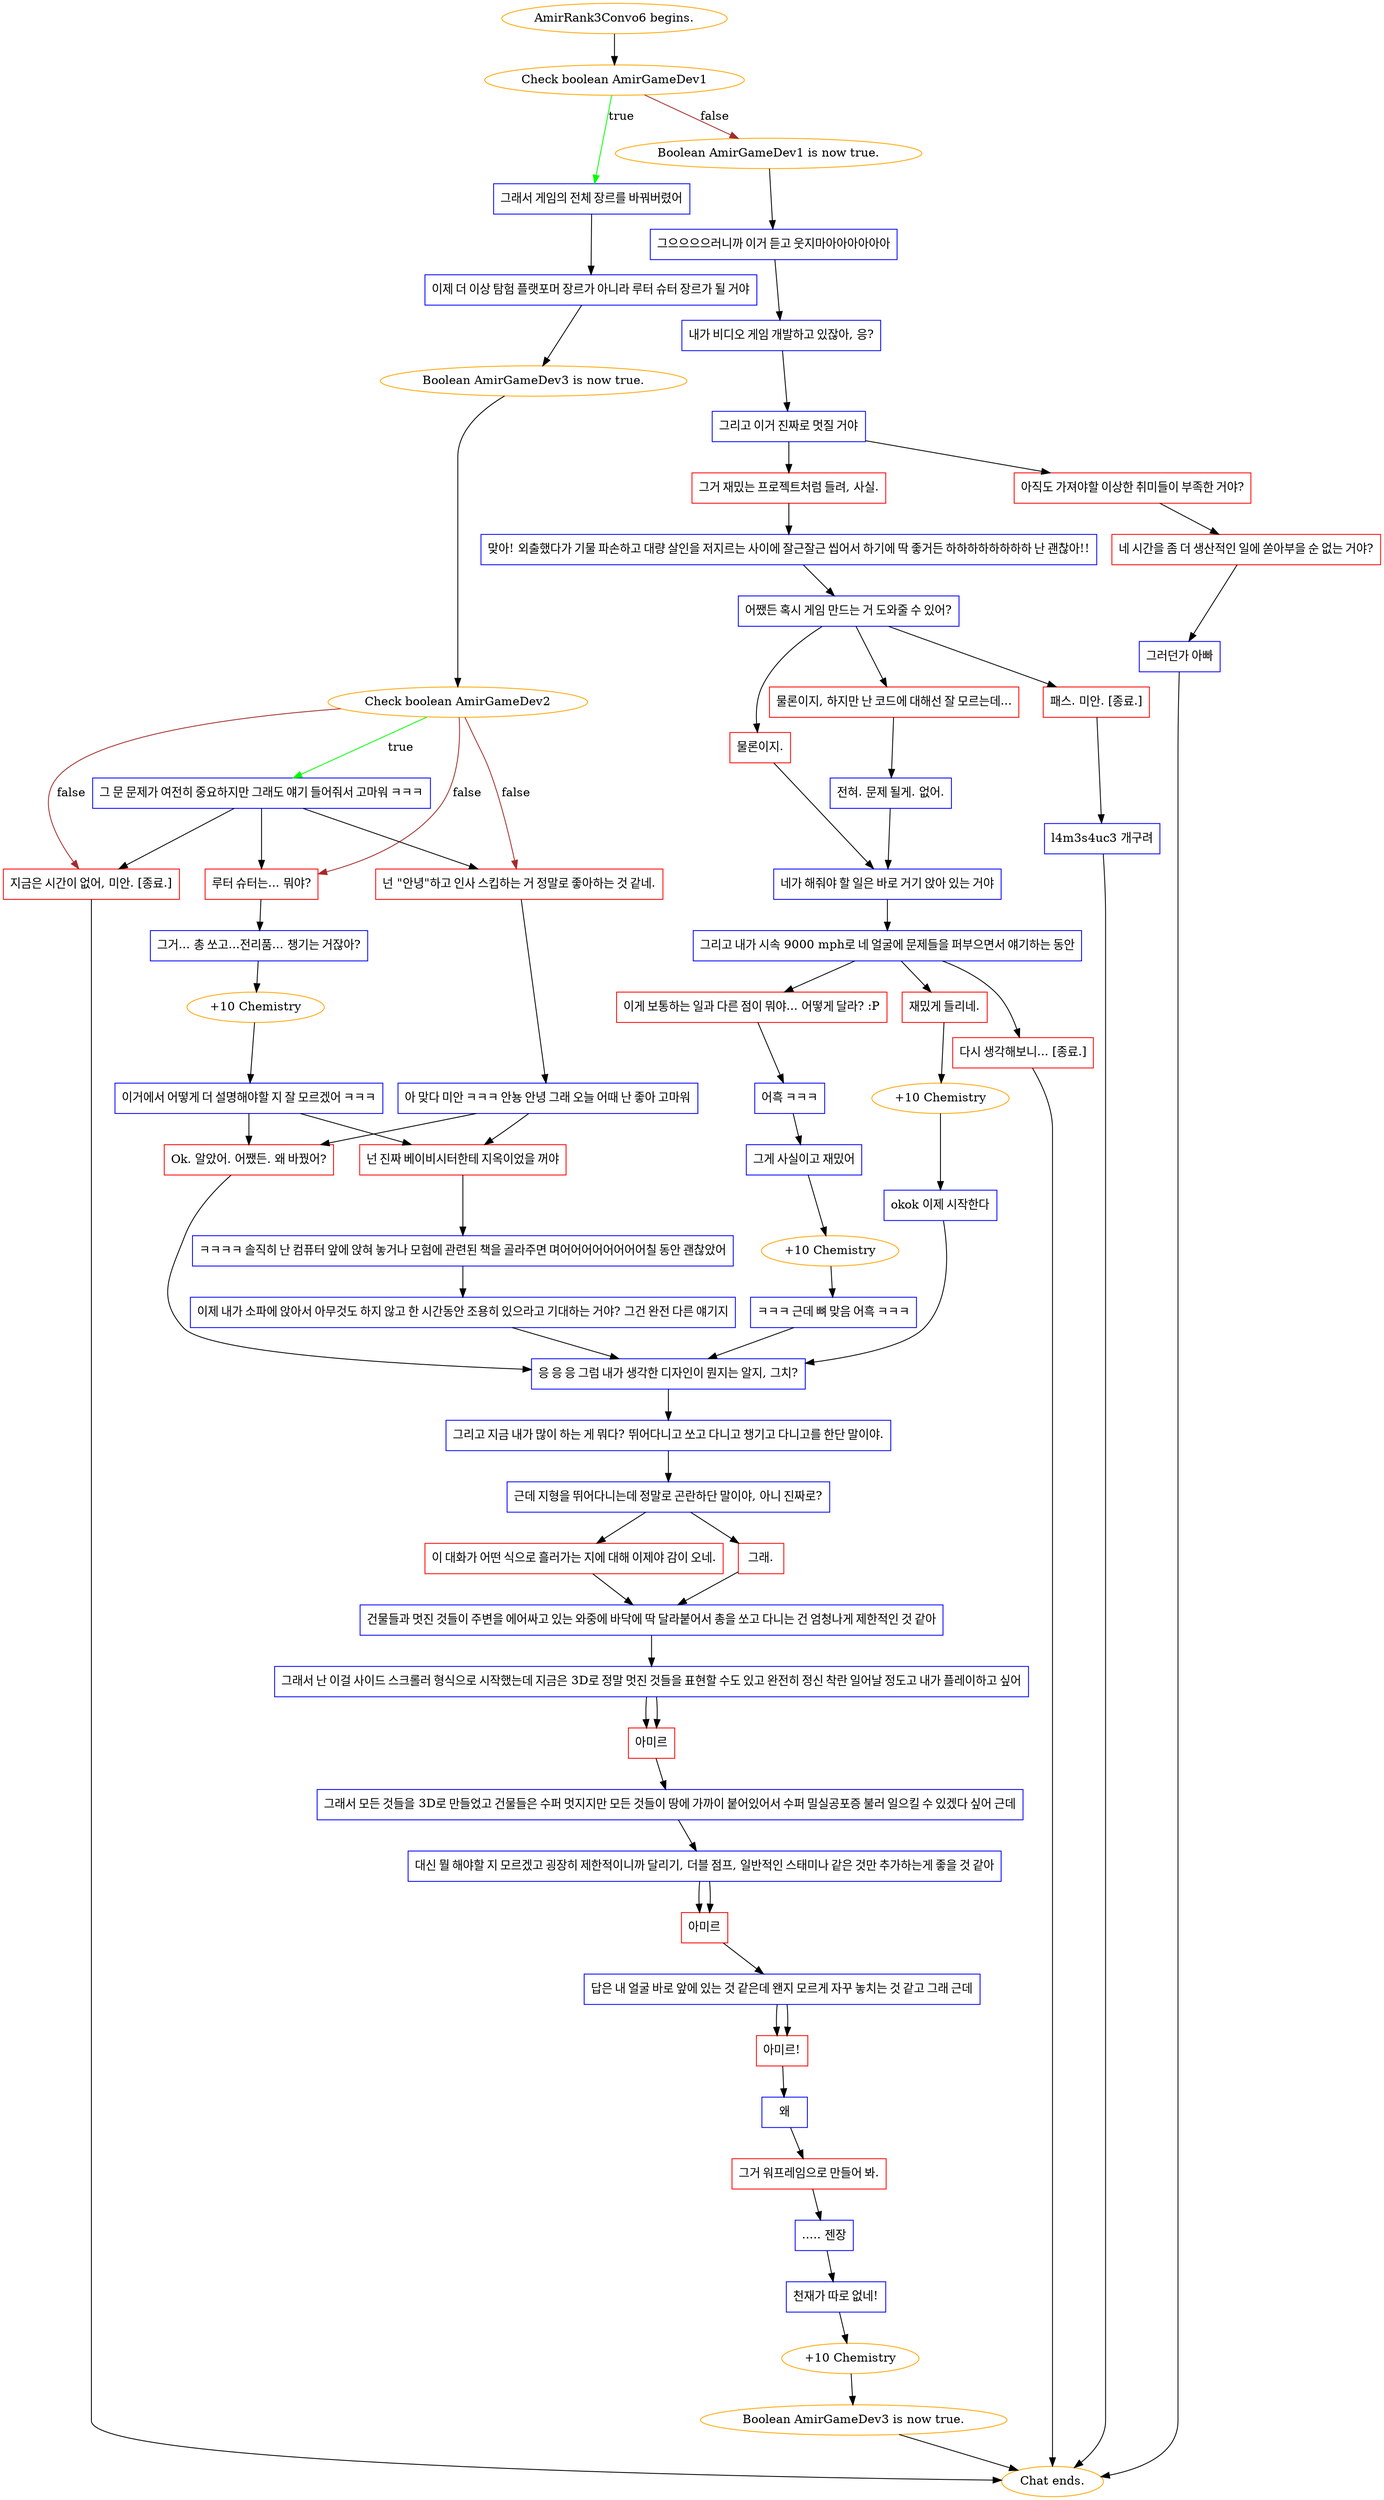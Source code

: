 digraph {
	"AmirRank3Convo6 begins." [color=orange];
		"AmirRank3Convo6 begins." -> j2152980262;
	j2152980262 [label="Check boolean AmirGameDev1",color=orange];
		j2152980262 -> j1547060909 [label=true,color=green];
		j2152980262 -> j291657998 [label=false,color=brown];
	j1547060909 [label="그래서 게임의 전체 장르를 바꿔버렸어",shape=box,color=blue];
		j1547060909 -> j3007428070;
	j291657998 [label="Boolean AmirGameDev1 is now true.",color=orange];
		j291657998 -> j977621518;
	j3007428070 [label="이제 더 이상 탐험 플랫포머 장르가 아니라 루터 슈터 장르가 될 거야",shape=box,color=blue];
		j3007428070 -> j791815078;
	j977621518 [label="그으으으으러니까 이거 듣고 웃지마아아아아아아",shape=box,color=blue];
		j977621518 -> j3397993314;
	j791815078 [label="Boolean AmirGameDev3 is now true.",color=orange];
		j791815078 -> j1094475645;
	j3397993314 [label="내가 비디오 게임 개발하고 있잖아, 응?",shape=box,color=blue];
		j3397993314 -> j3925864759;
	j1094475645 [label="Check boolean AmirGameDev2",color=orange];
		j1094475645 -> j3582027492 [label=true,color=green];
		j1094475645 -> j2373482376 [label=false,color=brown];
		j1094475645 -> j4112830172 [label=false,color=brown];
		j1094475645 -> j3638981124 [label=false,color=brown];
	j3925864759 [label="그리고 이거 진짜로 멋질 거야",shape=box,color=blue];
		j3925864759 -> j1225188133;
		j3925864759 -> j2435825437;
	j3582027492 [label="그 문 문제가 여전히 중요하지만 그래도 얘기 들어줘서 고마워 ㅋㅋㅋ",shape=box,color=blue];
		j3582027492 -> j3638981124;
		j3582027492 -> j2373482376;
		j3582027492 -> j4112830172;
	j2373482376 [label="지금은 시간이 없어, 미안. [종료.]",shape=box,color=red];
		j2373482376 -> "Chat ends.";
	j4112830172 [label="루터 슈터는... 뭐야?",shape=box,color=red];
		j4112830172 -> j1929084512;
	j3638981124 [label="넌 \"안녕\"하고 인사 스킵하는 거 정말로 좋아하는 것 같네.",shape=box,color=red];
		j3638981124 -> j2210053643;
	j1225188133 [label="그거 재밌는 프로젝트처럼 들려, 사실.",shape=box,color=red];
		j1225188133 -> j1386641199;
	j2435825437 [label="아직도 가져야할 이상한 취미들이 부족한 거야?",shape=box,color=red];
		j2435825437 -> j3330308521;
	"Chat ends." [color=orange];
	j1929084512 [label="그거... 총 쏘고...전리품... 챙기는 거잖아?",shape=box,color=blue];
		j1929084512 -> j2893703485;
	j2210053643 [label="아 맞다 미안 ㅋㅋㅋ 안뇽 안녕 그래 오늘 어때 난 좋아 고마워",shape=box,color=blue];
		j2210053643 -> j4046993701;
		j2210053643 -> j3301184376;
	j1386641199 [label="맞아! 외출했다가 기물 파손하고 대량 살인을 저지르는 사이에 잘근잘근 씹어서 하기에 딱 좋거든 하하하하하하하하 난 괜찮아!!",shape=box,color=blue];
		j1386641199 -> j27129872;
	j3330308521 [label="네 시간을 좀 더 생산적인 일에 쏟아부을 순 없는 거야?",shape=box,color=red];
		j3330308521 -> j1528778918;
	j2893703485 [label="+10 Chemistry",color=orange];
		j2893703485 -> j3809788600;
	j4046993701 [label="넌 진짜 베이비시터한테 지옥이었을 꺼야",shape=box,color=red];
		j4046993701 -> j2649928833;
	j3301184376 [label="Ok. 알았어. 어쨌든. 왜 바꿨어?",shape=box,color=red];
		j3301184376 -> j1648749379;
	j27129872 [label="어쨌든 혹시 게임 만드는 거 도와줄 수 있어?",shape=box,color=blue];
		j27129872 -> j4252307548;
		j27129872 -> j2335288244;
		j27129872 -> j2116499832;
	j1528778918 [label="그러던가 아빠",shape=box,color=blue];
		j1528778918 -> "Chat ends.";
	j3809788600 [label="이거에서 어떻게 더 설명해야할 지 잘 모르겠어 ㅋㅋㅋ",shape=box,color=blue];
		j3809788600 -> j3301184376;
		j3809788600 -> j4046993701;
	j2649928833 [label="ㅋㅋㅋㅋ 솔직히 난 컴퓨터 앞에 앉혀 놓거나 모험에 관련된 책을 골라주면 며어어어어어어어어칠 동안 괜찮았어",shape=box,color=blue];
		j2649928833 -> j664161501;
	j1648749379 [label="응 응 응 그럼 내가 생각한 디자인이 뭔지는 알지, 그치?",shape=box,color=blue];
		j1648749379 -> j4217943003;
	j4252307548 [label="물론이지, 하지만 난 코드에 대해선 잘 모르는데...",shape=box,color=red];
		j4252307548 -> j1637222734;
	j2335288244 [label="물론이지.",shape=box,color=red];
		j2335288244 -> j889795129;
	j2116499832 [label="패스. 미안. [종료.]",shape=box,color=red];
		j2116499832 -> j784085868;
	j664161501 [label="이제 내가 소파에 앉아서 아무것도 하지 않고 한 시간동안 조용히 있으라고 기대하는 거야? 그건 완전 다른 얘기지",shape=box,color=blue];
		j664161501 -> j1648749379;
	j4217943003 [label="그리고 지금 내가 많이 하는 게 뭐다? 뛰어다니고 쏘고 다니고 챙기고 다니고를 한단 말이야.",shape=box,color=blue];
		j4217943003 -> j1196275101;
	j1637222734 [label="전혀. 문제 될게. 없어.",shape=box,color=blue];
		j1637222734 -> j889795129;
	j889795129 [label="네가 해줘야 할 일은 바로 거기 앉아 있는 거야",shape=box,color=blue];
		j889795129 -> j3308499549;
	j784085868 [label="l4m3s4uc3 개구려",shape=box,color=blue];
		j784085868 -> "Chat ends.";
	j1196275101 [label="근데 지형을 뛰어다니는데 정말로 곤란하단 말이야, 아니 진짜로?",shape=box,color=blue];
		j1196275101 -> j4227108571;
		j1196275101 -> j1943313676;
	j3308499549 [label="그리고 내가 시속 9000 mph로 네 얼굴에 문제들을 퍼부으면서 얘기하는 동안",shape=box,color=blue];
		j3308499549 -> j1333949477;
		j3308499549 -> j112279298;
		j3308499549 -> j2423849537;
	j4227108571 [label="그래.",shape=box,color=red];
		j4227108571 -> j2605644731;
	j1943313676 [label="이 대화가 어떤 식으로 흘러가는 지에 대해 이제야 감이 오네.",shape=box,color=red];
		j1943313676 -> j2605644731;
	j1333949477 [label="이게 보통하는 일과 다른 점이 뭐야... 어떻게 달라? :P",shape=box,color=red];
		j1333949477 -> j67560103;
	j112279298 [label="재밌게 들리네.",shape=box,color=red];
		j112279298 -> j1834796185;
	j2423849537 [label="다시 생각해보니... [종료.]",shape=box,color=red];
		j2423849537 -> "Chat ends.";
	j2605644731 [label="건물들과 멋진 것들이 주변을 에어싸고 있는 와중에 바닥에 딱 달라붙어서 총을 쏘고 다니는 건 엄청나게 제한적인 것 같아",shape=box,color=blue];
		j2605644731 -> j4287567433;
	j67560103 [label="어흑 ㅋㅋㅋ",shape=box,color=blue];
		j67560103 -> j269083542;
	j1834796185 [label="+10 Chemistry",color=orange];
		j1834796185 -> j3915661470;
	j4287567433 [label="그래서 난 이걸 사이드 스크롤러 형식으로 시작했는데 지금은 3D로 정말 멋진 것들을 표현할 수도 있고 완전히 정신 착란 일어날 정도고 내가 플레이하고 싶어",shape=box,color=blue];
		j4287567433 -> j3942336862;
		j4287567433 -> j3942336862;
	j269083542 [label="그게 사실이고 재밌어",shape=box,color=blue];
		j269083542 -> j2026931256;
	j3915661470 [label="okok 이제 시작한다",shape=box,color=blue];
		j3915661470 -> j1648749379;
	j3942336862 [label="아미르",shape=box,color=red];
		j3942336862 -> j1732969500;
	j2026931256 [label="+10 Chemistry",color=orange];
		j2026931256 -> j4294614160;
	j1732969500 [label="그래서 모든 것들을 3D로 만들었고 건물들은 수퍼 멋지지만 모든 것들이 땅에 가까이 붙어있어서 수퍼 밀실공포증 불러 일으킬 수 있겠다 싶어 근데",shape=box,color=blue];
		j1732969500 -> j1774021965;
	j4294614160 [label="ㅋㅋㅋ 근데 뼈 맞음 어흑 ㅋㅋㅋ",shape=box,color=blue];
		j4294614160 -> j1648749379;
	j1774021965 [label="대신 뭘 해야할 지 모르겠고 굉장히 제한적이니까 달리기, 더블 점프, 일반적인 스태미나 같은 것만 추가하는게 좋을 것 같아",shape=box,color=blue];
		j1774021965 -> j2659281481;
		j1774021965 -> j2659281481;
	j2659281481 [label="아미르",shape=box,color=red];
		j2659281481 -> j2939923881;
	j2939923881 [label="답은 내 얼굴 바로 앞에 있는 것 같은데 왠지 모르게 자꾸 놓치는 것 같고 그래 근데",shape=box,color=blue];
		j2939923881 -> j1062542048;
		j2939923881 -> j1062542048;
	j1062542048 [label="아미르!",shape=box,color=red];
		j1062542048 -> j3819703022;
	j3819703022 [label="왜",shape=box,color=blue];
		j3819703022 -> j180293929;
	j180293929 [label="그거 워프레임으로 만들어 봐.",shape=box,color=red];
		j180293929 -> j3670525051;
	j3670525051 [label="..... 젠장",shape=box,color=blue];
		j3670525051 -> j524175484;
	j524175484 [label="천재가 따로 없네!",shape=box,color=blue];
		j524175484 -> j599255107;
	j599255107 [label="+10 Chemistry",color=orange];
		j599255107 -> j2864669795;
	j2864669795 [label="Boolean AmirGameDev3 is now true.",color=orange];
		j2864669795 -> "Chat ends.";
}